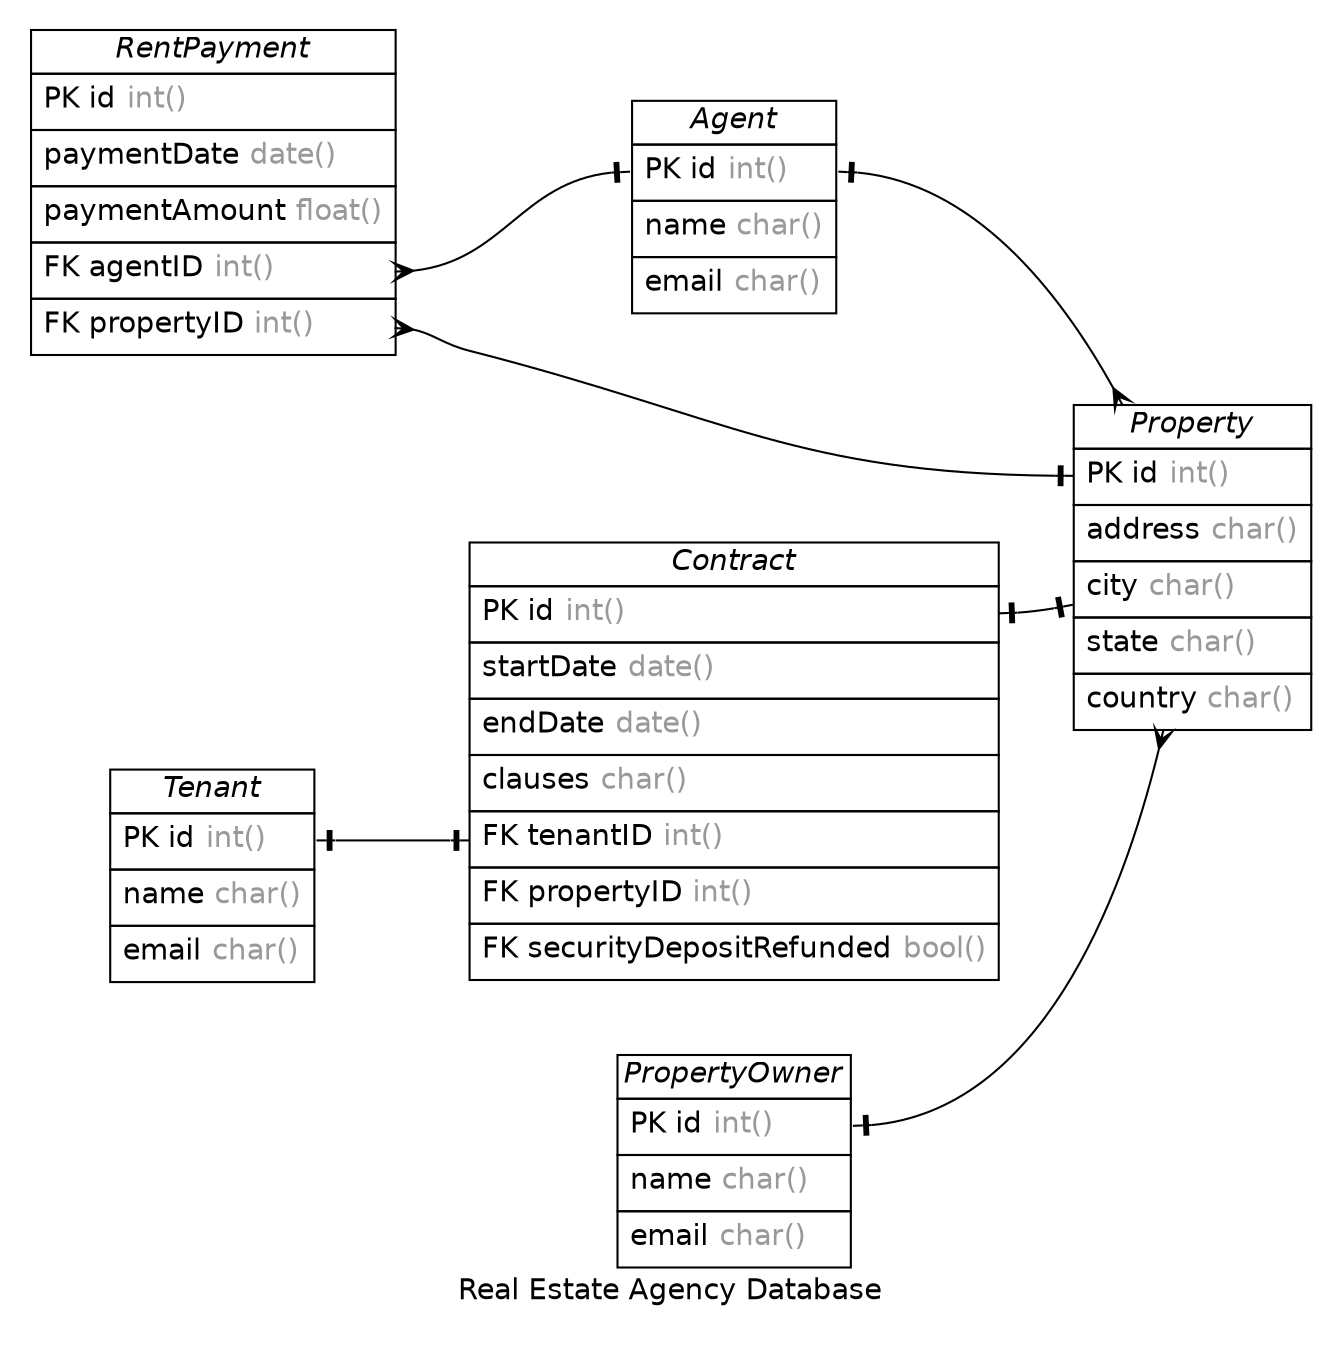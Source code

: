 /* created with ERDot < https://github.com/ehne/ERDot > */
digraph G {
    graph [
        nodesep=0.5;
        rankdir="LR";
        concentrate=true;
        splines="spline";
        fontname="Helvetica";
        pad="0.2,0.2",
        label="Real Estate Agency Database",
        
    ];
    
    node [shape=plain, fontname="Helvetica"];
    edge [
        dir=both,
        fontsize=12,
        arrowsize=0.9,
        penwidth=1.0,
        labelangle=32,
        labeldistance=1.8,
        fontname="Helvetica"
    ];
    
    "Agent" [ label=<
        <table border="0" cellborder="1" cellspacing="0" >
        <tr><td><i>Agent</i></td></tr>
        <tr><td port="id" align="left" cellpadding="5">PK id <font color="grey60">int()</font></td></tr>
        <tr><td port="name" align="left" cellpadding="5">name <font color="grey60">char()</font></td></tr>
        <tr><td port="email" align="left" cellpadding="5">email <font color="grey60">char()</font></td></tr>
    </table>>];
    "Tenant" [ label=<
        <table border="0" cellborder="1" cellspacing="0" >
        <tr><td><i>Tenant</i></td></tr>
        <tr><td port="id" align="left" cellpadding="5">PK id <font color="grey60">int()</font></td></tr>
        <tr><td port="name" align="left" cellpadding="5">name <font color="grey60">char()</font></td></tr>
        <tr><td port="email" align="left" cellpadding="5">email <font color="grey60">char()</font></td></tr>
    </table>>];
    "Property" [ label=<
        <table border="0" cellborder="1" cellspacing="0" >
        <tr><td><i>Property</i></td></tr>
        <tr><td port="id" align="left" cellpadding="5">PK id <font color="grey60">int()</font></td></tr>
        <tr><td port="address" align="left" cellpadding="5">address <font color="grey60">char()</font></td></tr>
        <tr><td port="city" align="left" cellpadding="5">city <font color="grey60">char()</font></td></tr>
        <tr><td port="state" align="left" cellpadding="5">state <font color="grey60">char()</font></td></tr>
        <tr><td port="country" align="left" cellpadding="5">country <font color="grey60">char()</font></td></tr>
    </table>>];
    "PropertyOwner" [ label=<
        <table border="0" cellborder="1" cellspacing="0" >
        <tr><td><i>PropertyOwner</i></td></tr>
        <tr><td port="id" align="left" cellpadding="5">PK id <font color="grey60">int()</font></td></tr>
        <tr><td port="name" align="left" cellpadding="5">name <font color="grey60">char()</font></td></tr>
        <tr><td port="email" align="left" cellpadding="5">email <font color="grey60">char()</font></td></tr>
    </table>>];
    "RentPayment" [ label=<
        <table border="0" cellborder="1" cellspacing="0" >
        <tr><td><i>RentPayment</i></td></tr>
        <tr><td port="id" align="left" cellpadding="5">PK id <font color="grey60">int()</font></td></tr>
        <tr><td port="paymentDate" align="left" cellpadding="5">paymentDate <font color="grey60">date()</font></td></tr>
        <tr><td port="paymentAmount" align="left" cellpadding="5">paymentAmount <font color="grey60">float()</font></td></tr>
        <tr><td port="agentID" align="left" cellpadding="5">FK agentID <font color="grey60">int()</font></td></tr>
        <tr><td port="propertyID" align="left" cellpadding="5">FK propertyID <font color="grey60">int()</font></td></tr>
    </table>>];
    "Contract" [ label=<
        <table border="0" cellborder="1" cellspacing="0" >
        <tr><td><i>Contract</i></td></tr>
        <tr><td port="id" align="left" cellpadding="5">PK id <font color="grey60">int()</font></td></tr>
        <tr><td port="startDate" align="left" cellpadding="5">startDate <font color="grey60">date()</font></td></tr>
        <tr><td port="endDate" align="left" cellpadding="5">endDate <font color="grey60">date()</font></td></tr>
        <tr><td port="clauses" align="left" cellpadding="5">clauses <font color="grey60">char()</font></td></tr>
        <tr><td port="tenantID" align="left" cellpadding="5">FK tenantID <font color="grey60">int()</font></td></tr>
        <tr><td port="propertyID" align="left" cellpadding="5">FK propertyID <font color="grey60">int()</font></td></tr>
        <tr><td port="securityDepositRefunded" align="left" cellpadding="5">FK securityDepositRefunded <font color="grey60">bool()</font></td></tr>
    </table>>];

    
    "Agent":"id"->"Property":"agentID" [
        arrowhead=ocrow,

        arrowtail=noneotee,
    ];

    
    "PropertyOwner":"id"->"Property":"ownerID" [
        arrowhead=ocrow,

        arrowtail=noneotee,
    ];

    
    "Tenant":"id"->"Contract":"tenantID" [
        arrowhead=noneotee,

        arrowtail=noneotee,
    ];

    
    "Contract":"id"->"Property":"propertyID" [
        arrowhead=noneotee,

        arrowtail=noneotee,
    ];

    
    "RentPayment":"agentID"->"Agent":"id" [
        arrowhead=noneotee,

        arrowtail=ocrow,
    ];

    
    "RentPayment":"propertyID"->"Property":"id" [
        arrowhead=noneotee,

        arrowtail=ocrow,
    ];



    

}
